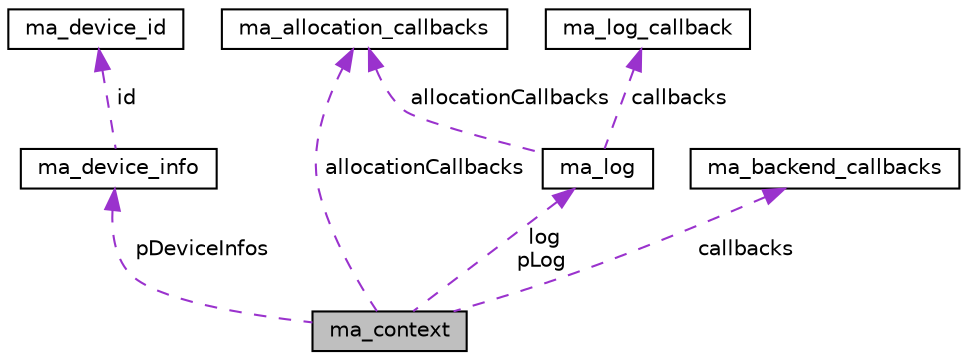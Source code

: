 digraph "ma_context"
{
 // LATEX_PDF_SIZE
  edge [fontname="Helvetica",fontsize="10",labelfontname="Helvetica",labelfontsize="10"];
  node [fontname="Helvetica",fontsize="10",shape=record];
  Node1 [label="ma_context",height=0.2,width=0.4,color="black", fillcolor="grey75", style="filled", fontcolor="black",tooltip=" "];
  Node2 -> Node1 [dir="back",color="darkorchid3",fontsize="10",style="dashed",label=" pDeviceInfos" ,fontname="Helvetica"];
  Node2 [label="ma_device_info",height=0.2,width=0.4,color="black", fillcolor="white", style="filled",URL="$structma__device__info.html",tooltip=" "];
  Node3 -> Node2 [dir="back",color="darkorchid3",fontsize="10",style="dashed",label=" id" ,fontname="Helvetica"];
  Node3 [label="ma_device_id",height=0.2,width=0.4,color="black", fillcolor="white", style="filled",URL="$unionma__device__id.html",tooltip=" "];
  Node4 -> Node1 [dir="back",color="darkorchid3",fontsize="10",style="dashed",label=" allocationCallbacks" ,fontname="Helvetica"];
  Node4 [label="ma_allocation_callbacks",height=0.2,width=0.4,color="black", fillcolor="white", style="filled",URL="$structma__allocation__callbacks.html",tooltip=" "];
  Node5 -> Node1 [dir="back",color="darkorchid3",fontsize="10",style="dashed",label=" log\npLog" ,fontname="Helvetica"];
  Node5 [label="ma_log",height=0.2,width=0.4,color="black", fillcolor="white", style="filled",URL="$structma__log.html",tooltip=" "];
  Node4 -> Node5 [dir="back",color="darkorchid3",fontsize="10",style="dashed",label=" allocationCallbacks" ,fontname="Helvetica"];
  Node6 -> Node5 [dir="back",color="darkorchid3",fontsize="10",style="dashed",label=" callbacks" ,fontname="Helvetica"];
  Node6 [label="ma_log_callback",height=0.2,width=0.4,color="black", fillcolor="white", style="filled",URL="$structma__log__callback.html",tooltip=" "];
  Node7 -> Node1 [dir="back",color="darkorchid3",fontsize="10",style="dashed",label=" callbacks" ,fontname="Helvetica"];
  Node7 [label="ma_backend_callbacks",height=0.2,width=0.4,color="black", fillcolor="white", style="filled",URL="$structma__backend__callbacks.html",tooltip=" "];
}
